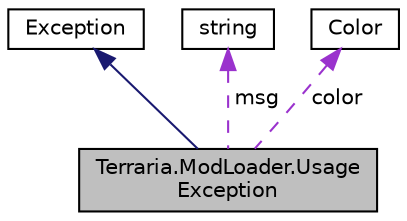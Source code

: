 digraph "Terraria.ModLoader.UsageException"
{
 // LATEX_PDF_SIZE
  edge [fontname="Helvetica",fontsize="10",labelfontname="Helvetica",labelfontsize="10"];
  node [fontname="Helvetica",fontsize="10",shape=record];
  Node1 [label="Terraria.ModLoader.Usage\lException",height=0.2,width=0.4,color="black", fillcolor="grey75", style="filled", fontcolor="black",tooltip=" "];
  Node2 -> Node1 [dir="back",color="midnightblue",fontsize="10",style="solid",fontname="Helvetica"];
  Node2 [label="Exception",height=0.2,width=0.4,color="black", fillcolor="white", style="filled",URL="$class_exception.html",tooltip=" "];
  Node3 -> Node1 [dir="back",color="darkorchid3",fontsize="10",style="dashed",label=" msg" ,fontname="Helvetica"];
  Node3 [label="string",height=0.2,width=0.4,color="black", fillcolor="white", style="filled",tooltip=" "];
  Node4 -> Node1 [dir="back",color="darkorchid3",fontsize="10",style="dashed",label=" color" ,fontname="Helvetica"];
  Node4 [label="Color",height=0.2,width=0.4,color="black", fillcolor="white", style="filled",tooltip=" "];
}
